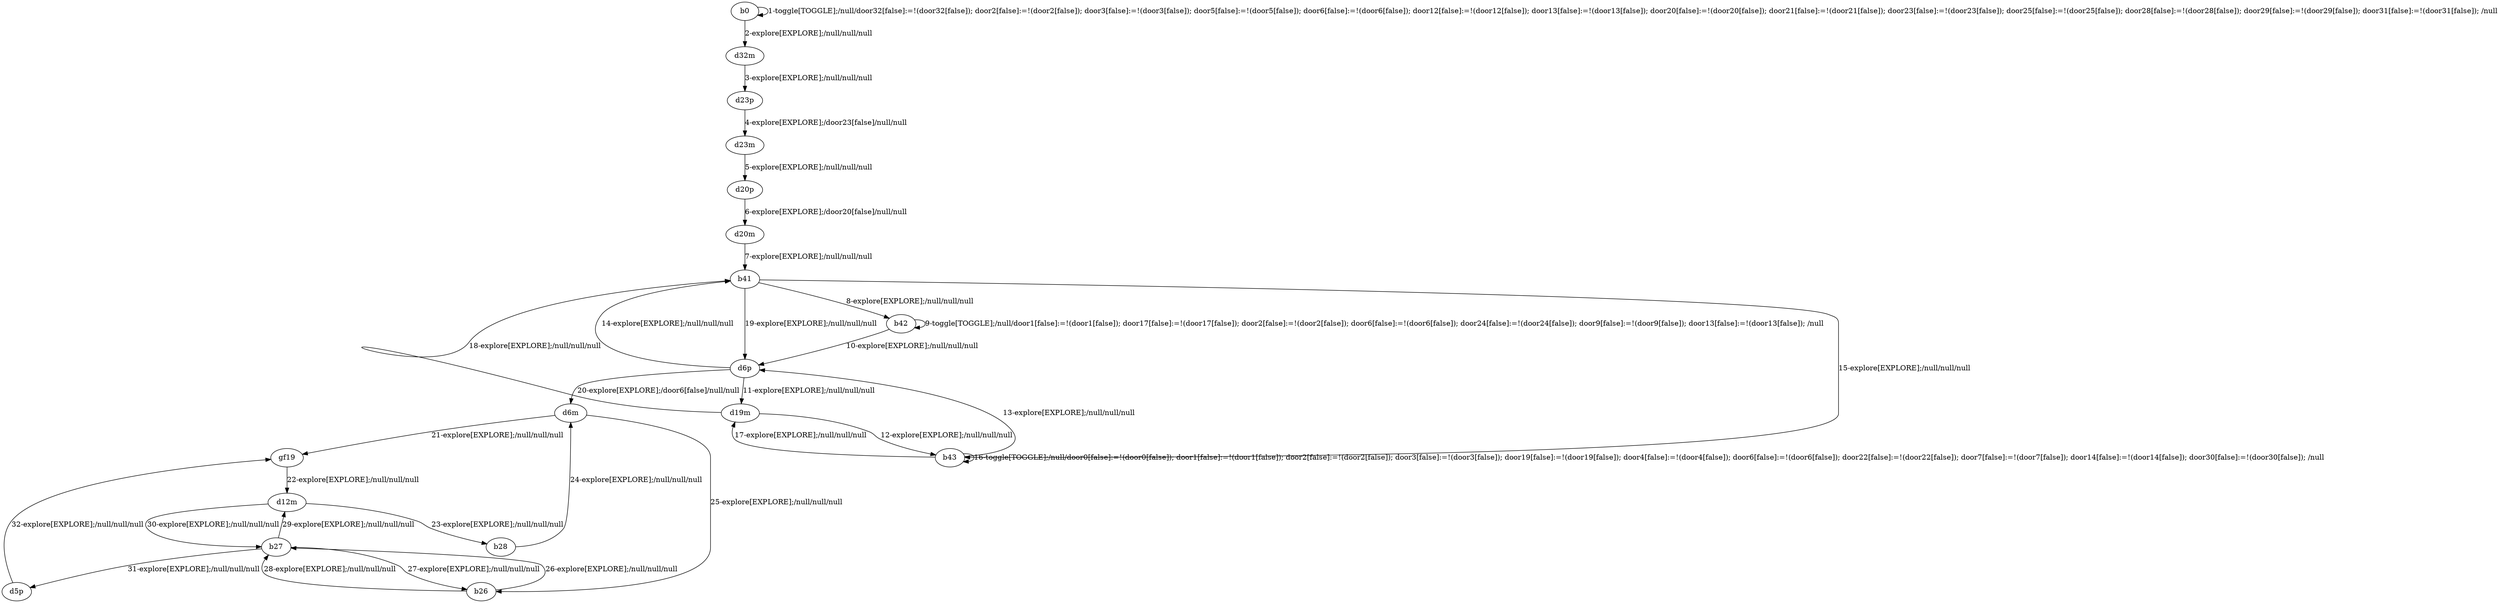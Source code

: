 # Total number of goals covered by this test: 1
# d5p --> gf19

digraph g {
"b0" -> "b0" [label = "1-toggle[TOGGLE];/null/door32[false]:=!(door32[false]); door2[false]:=!(door2[false]); door3[false]:=!(door3[false]); door5[false]:=!(door5[false]); door6[false]:=!(door6[false]); door12[false]:=!(door12[false]); door13[false]:=!(door13[false]); door20[false]:=!(door20[false]); door21[false]:=!(door21[false]); door23[false]:=!(door23[false]); door25[false]:=!(door25[false]); door28[false]:=!(door28[false]); door29[false]:=!(door29[false]); door31[false]:=!(door31[false]); /null"];
"b0" -> "d32m" [label = "2-explore[EXPLORE];/null/null/null"];
"d32m" -> "d23p" [label = "3-explore[EXPLORE];/null/null/null"];
"d23p" -> "d23m" [label = "4-explore[EXPLORE];/door23[false]/null/null"];
"d23m" -> "d20p" [label = "5-explore[EXPLORE];/null/null/null"];
"d20p" -> "d20m" [label = "6-explore[EXPLORE];/door20[false]/null/null"];
"d20m" -> "b41" [label = "7-explore[EXPLORE];/null/null/null"];
"b41" -> "b42" [label = "8-explore[EXPLORE];/null/null/null"];
"b42" -> "b42" [label = "9-toggle[TOGGLE];/null/door1[false]:=!(door1[false]); door17[false]:=!(door17[false]); door2[false]:=!(door2[false]); door6[false]:=!(door6[false]); door24[false]:=!(door24[false]); door9[false]:=!(door9[false]); door13[false]:=!(door13[false]); /null"];
"b42" -> "d6p" [label = "10-explore[EXPLORE];/null/null/null"];
"d6p" -> "d19m" [label = "11-explore[EXPLORE];/null/null/null"];
"d19m" -> "b43" [label = "12-explore[EXPLORE];/null/null/null"];
"b43" -> "d6p" [label = "13-explore[EXPLORE];/null/null/null"];
"d6p" -> "b41" [label = "14-explore[EXPLORE];/null/null/null"];
"b41" -> "b43" [label = "15-explore[EXPLORE];/null/null/null"];
"b43" -> "b43" [label = "16-toggle[TOGGLE];/null/door0[false]:=!(door0[false]); door1[false]:=!(door1[false]); door2[false]:=!(door2[false]); door3[false]:=!(door3[false]); door19[false]:=!(door19[false]); door4[false]:=!(door4[false]); door6[false]:=!(door6[false]); door22[false]:=!(door22[false]); door7[false]:=!(door7[false]); door14[false]:=!(door14[false]); door30[false]:=!(door30[false]); /null"];
"b43" -> "d19m" [label = "17-explore[EXPLORE];/null/null/null"];
"d19m" -> "b41" [label = "18-explore[EXPLORE];/null/null/null"];
"b41" -> "d6p" [label = "19-explore[EXPLORE];/null/null/null"];
"d6p" -> "d6m" [label = "20-explore[EXPLORE];/door6[false]/null/null"];
"d6m" -> "gf19" [label = "21-explore[EXPLORE];/null/null/null"];
"gf19" -> "d12m" [label = "22-explore[EXPLORE];/null/null/null"];
"d12m" -> "b28" [label = "23-explore[EXPLORE];/null/null/null"];
"b28" -> "d6m" [label = "24-explore[EXPLORE];/null/null/null"];
"d6m" -> "b26" [label = "25-explore[EXPLORE];/null/null/null"];
"b26" -> "b27" [label = "26-explore[EXPLORE];/null/null/null"];
"b27" -> "b26" [label = "27-explore[EXPLORE];/null/null/null"];
"b26" -> "b27" [label = "28-explore[EXPLORE];/null/null/null"];
"b27" -> "d12m" [label = "29-explore[EXPLORE];/null/null/null"];
"d12m" -> "b27" [label = "30-explore[EXPLORE];/null/null/null"];
"b27" -> "d5p" [label = "31-explore[EXPLORE];/null/null/null"];
"d5p" -> "gf19" [label = "32-explore[EXPLORE];/null/null/null"];
}